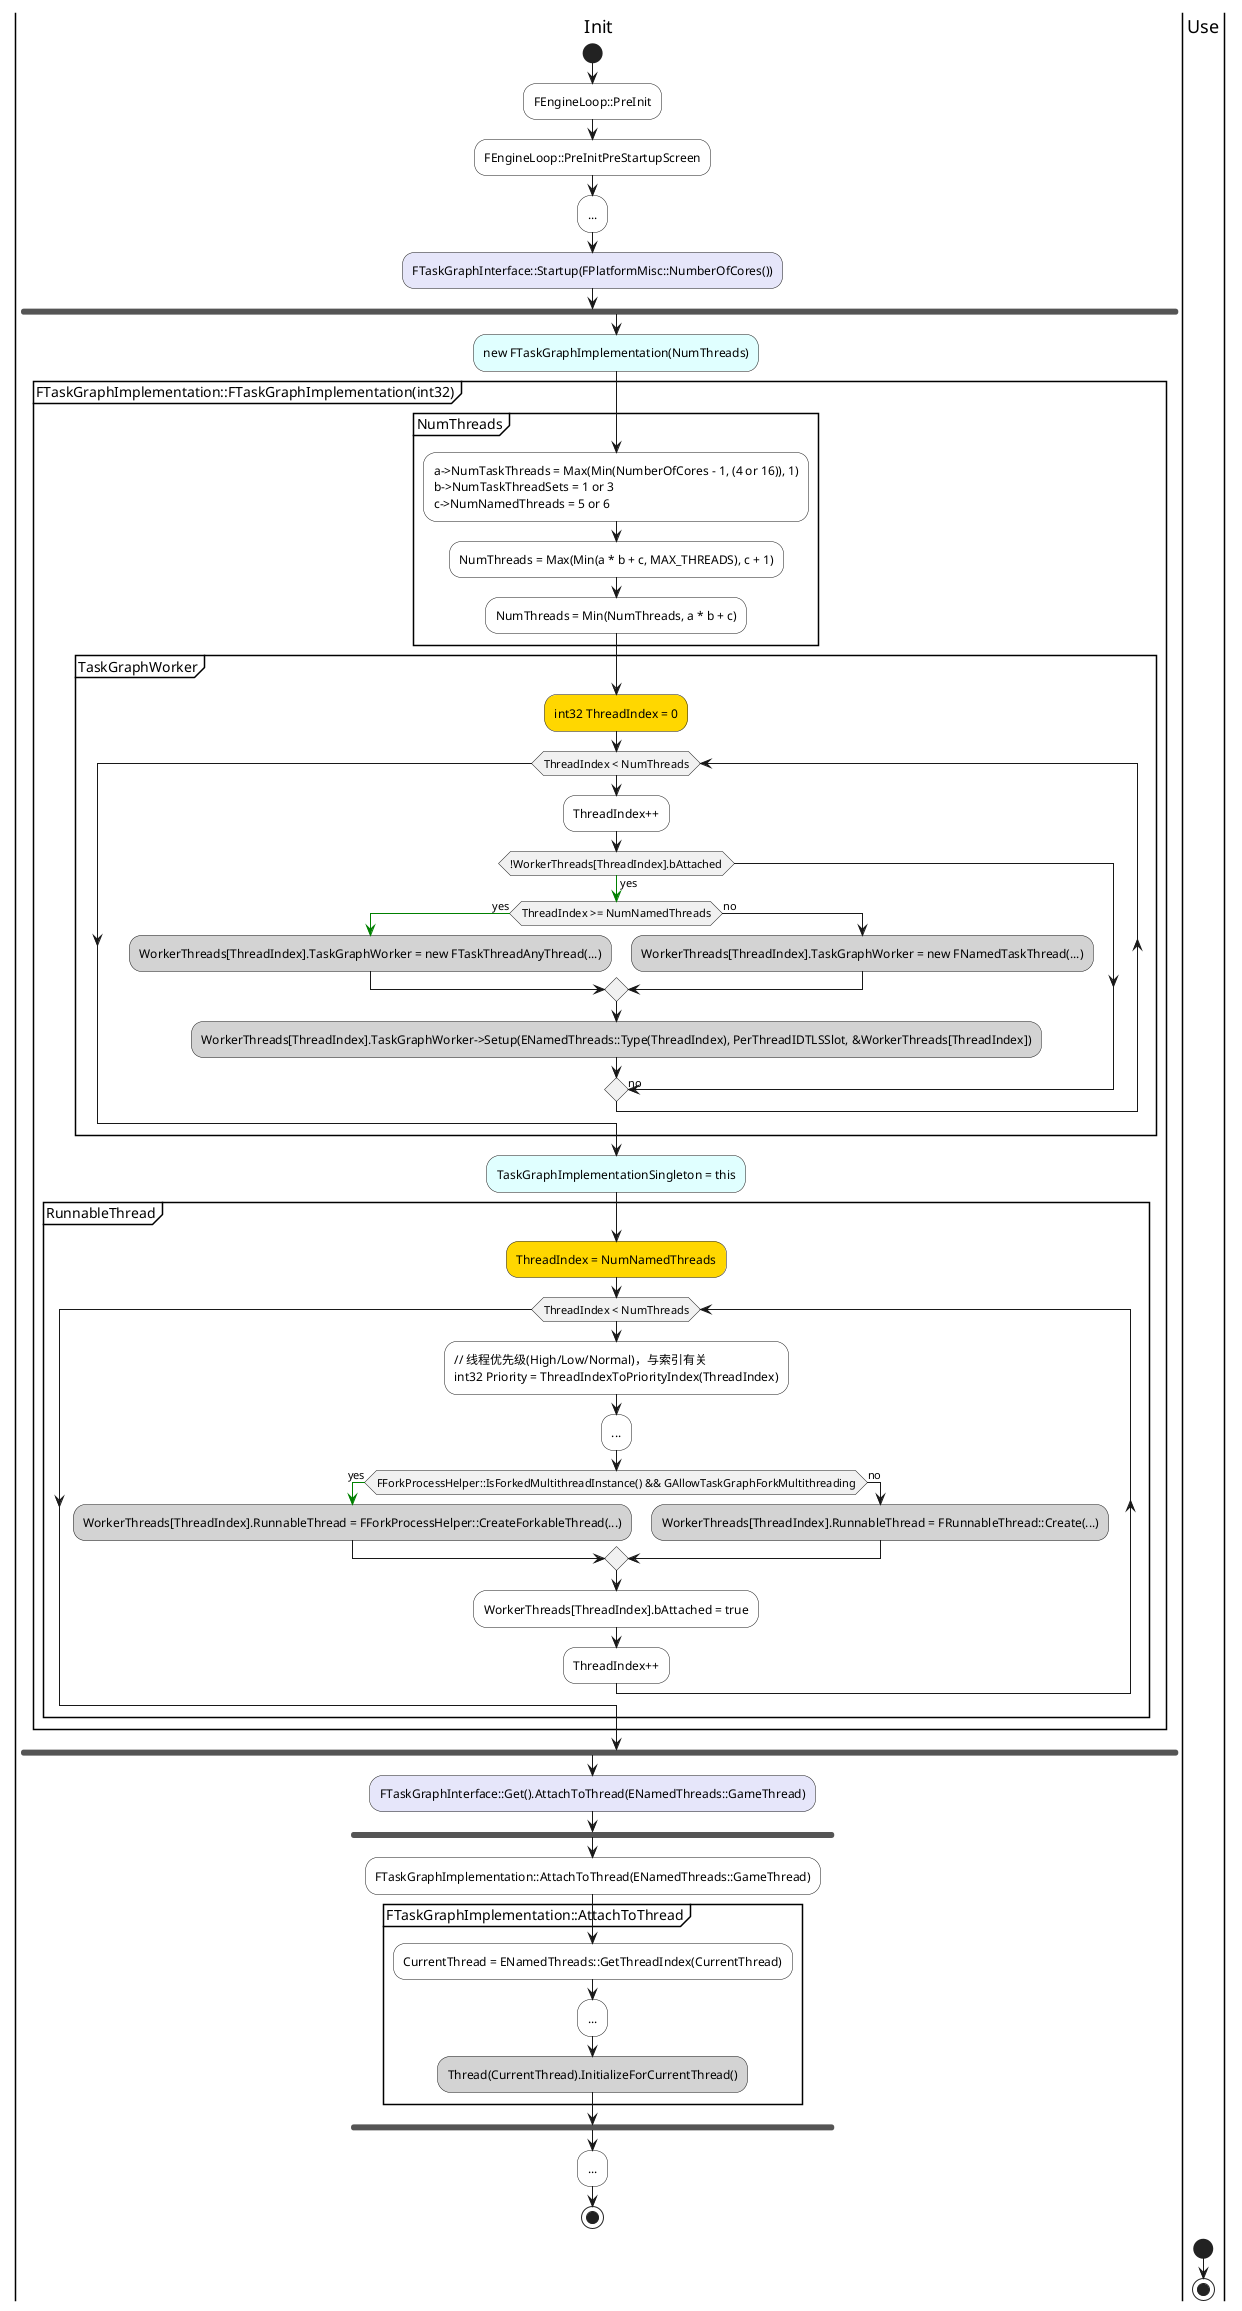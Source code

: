 @startuml
|Init|
start

#White:FEngineLoop::PreInit;
#White:FEngineLoop::PreInitPreStartupScreen;
#White:...;

#Lavender:FTaskGraphInterface::Startup(FPlatformMisc::NumberOfCores());
fork
    #LightCyan:new FTaskGraphImplementation(NumThreads);

    partition FTaskGraphImplementation::FTaskGraphImplementation(int32) {
        partition NumThreads {
            #White:a->NumTaskThreads = Max(Min(NumberOfCores - 1, (4 or 16)), 1)
            b->NumTaskThreadSets = 1 or 3
            c->NumNamedThreads = 5 or 6;

            #White:NumThreads = Max(Min(a * b + c, MAX_THREADS), c + 1);
            #White:NumThreads = Min(NumThreads, a * b + c);
        }

        partition "TaskGraphWorker" {
            #Gold:int32 ThreadIndex = 0;
            while (ThreadIndex < NumThreads)
                #White:ThreadIndex++;

                if (!WorkerThreads[ThreadIndex].bAttached) then
                    -[#green]->yes;

                    if (ThreadIndex >= NumNamedThreads) then
                        -[#green]->yes;

                        #LightGray:WorkerThreads[ThreadIndex].TaskGraphWorker = new FTaskThreadAnyThread(...);
                    else
                        ->no;

                        #LightGray:WorkerThreads[ThreadIndex].TaskGraphWorker = new FNamedTaskThread(...);
                    endif

                    #LightGray:WorkerThreads[ThreadIndex].TaskGraphWorker->Setup(ENamedThreads::Type(ThreadIndex), PerThreadIDTLSSlot, &WorkerThreads[ThreadIndex]);
                else
                    ->no;
                endif
            endwhile
        }

        #LightCyan:TaskGraphImplementationSingleton = this;

        partition "RunnableThread" {
            #Gold:ThreadIndex = NumNamedThreads;
            while (ThreadIndex < NumThreads)
                #White:// 线程优先级(High/Low/Normal)，与索引有关
                int32 Priority = ThreadIndexToPriorityIndex(ThreadIndex);

                #White:...;

                if (FForkProcessHelper::IsForkedMultithreadInstance() && GAllowTaskGraphForkMultithreading) then
                    -[#green]->yes;

                    #LightGray:WorkerThreads[ThreadIndex].RunnableThread = FForkProcessHelper::CreateForkableThread(...);
                else
                    ->no;

                    #LightGray:WorkerThreads[ThreadIndex].RunnableThread = FRunnableThread::Create(...);
                endif

                #White:WorkerThreads[ThreadIndex].bAttached = true;

                #White:ThreadIndex++;
            endwhile
        }
    }

endfork

#Lavender:FTaskGraphInterface::Get().AttachToThread(ENamedThreads::GameThread);
fork
    #White:FTaskGraphImplementation::AttachToThread(ENamedThreads::GameThread);

    partition "FTaskGraphImplementation::AttachToThread" {
        #White:CurrentThread = ENamedThreads::GetThreadIndex(CurrentThread);
        #White:...;
        #LightGray:Thread(CurrentThread).InitializeForCurrentThread();
    }
endfork

#White:...;

stop
|Init|

|Use|
start

stop
|Use|
@enduml